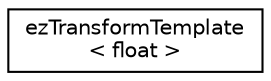 digraph "Graphical Class Hierarchy"
{
 // LATEX_PDF_SIZE
  edge [fontname="Helvetica",fontsize="10",labelfontname="Helvetica",labelfontsize="10"];
  node [fontname="Helvetica",fontsize="10",shape=record];
  rankdir="LR";
  Node0 [label="ezTransformTemplate\l\< float \>",height=0.2,width=0.4,color="black", fillcolor="white", style="filled",URL="$d3/db1/classez_transform_template.htm",tooltip=" "];
}
